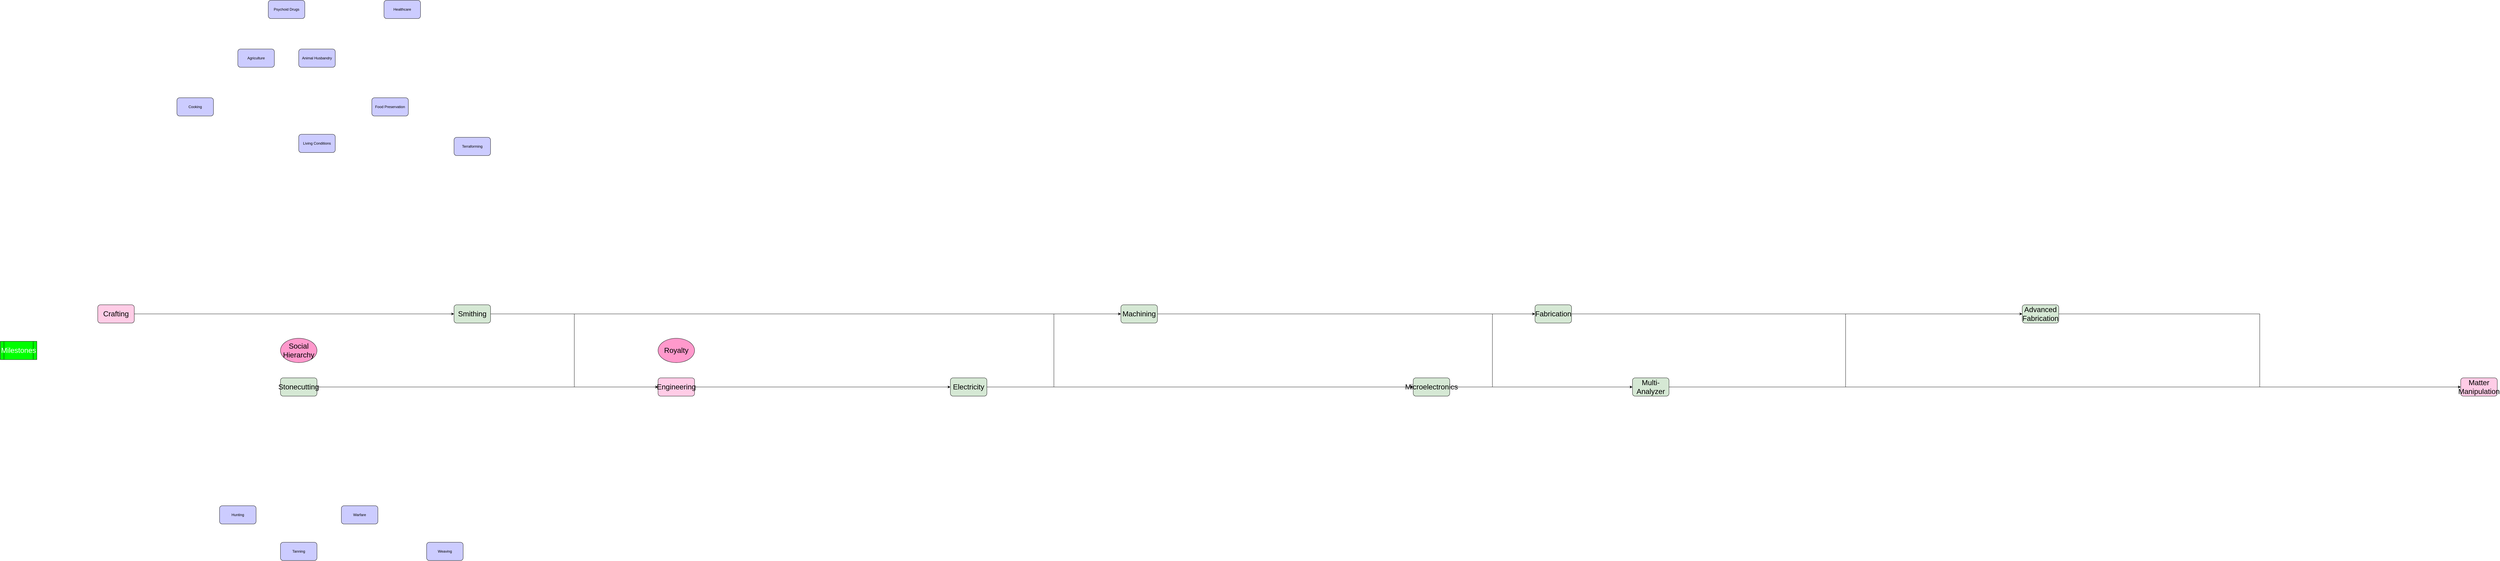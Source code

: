<mxfile version="22.1.21" type="github">
  <diagram id="6a731a19-8d31-9384-78a2-239565b7b9f0" name="Page-1">
    <mxGraphModel dx="4229" dy="3814" grid="1" gridSize="10" guides="1" tooltips="1" connect="1" arrows="1" fold="1" page="1" pageScale="1" pageWidth="1169" pageHeight="827" background="none" math="0" shadow="0">
      <root>
        <mxCell id="0" />
        <mxCell id="1" parent="0" />
        <mxCell id="Bz1Tul2NDRuwhw3GlTzB-159" value="&lt;font style=&quot;font-size: 24px;&quot; color=&quot;#ffffff&quot;&gt;Milestones&lt;/font&gt;" style="shape=process;whiteSpace=wrap;html=1;backgroundOutline=1;fillColor=#00FF00;" parent="1" vertex="1">
          <mxGeometry x="-380" y="-30" width="120" height="60" as="geometry" />
        </mxCell>
        <mxCell id="XBrCe-OAdbCVLNR5H5HG-2" style="edgeStyle=orthogonalEdgeStyle;rounded=0;orthogonalLoop=1;jettySize=auto;html=1;exitX=1;exitY=0.5;exitDx=0;exitDy=0;entryX=0;entryY=0.5;entryDx=0;entryDy=0;" edge="1" parent="1" source="Bz1Tul2NDRuwhw3GlTzB-160" target="Bz1Tul2NDRuwhw3GlTzB-170">
          <mxGeometry relative="1" as="geometry" />
        </mxCell>
        <mxCell id="Bz1Tul2NDRuwhw3GlTzB-160" value="&lt;font style=&quot;font-size: 24px;&quot;&gt;Stonecutting&lt;/font&gt;" style="rounded=1;whiteSpace=wrap;html=1;fillColor=#D5E8D4;" parent="1" vertex="1">
          <mxGeometry x="540" y="90" width="120" height="60" as="geometry" />
        </mxCell>
        <mxCell id="XBrCe-OAdbCVLNR5H5HG-3" style="edgeStyle=orthogonalEdgeStyle;rounded=0;orthogonalLoop=1;jettySize=auto;html=1;exitX=1;exitY=0.5;exitDx=0;exitDy=0;entryX=0;entryY=0.5;entryDx=0;entryDy=0;" edge="1" parent="1" source="Bz1Tul2NDRuwhw3GlTzB-161" target="Bz1Tul2NDRuwhw3GlTzB-170">
          <mxGeometry relative="1" as="geometry" />
        </mxCell>
        <mxCell id="XBrCe-OAdbCVLNR5H5HG-4" style="edgeStyle=orthogonalEdgeStyle;rounded=0;orthogonalLoop=1;jettySize=auto;html=1;exitX=1;exitY=0.5;exitDx=0;exitDy=0;entryX=0;entryY=0.5;entryDx=0;entryDy=0;" edge="1" parent="1" source="Bz1Tul2NDRuwhw3GlTzB-161" target="Bz1Tul2NDRuwhw3GlTzB-163">
          <mxGeometry relative="1" as="geometry" />
        </mxCell>
        <mxCell id="Bz1Tul2NDRuwhw3GlTzB-161" value="&lt;font style=&quot;font-size: 24px;&quot;&gt;Smithing&lt;/font&gt;" style="rounded=1;whiteSpace=wrap;html=1;fillColor=#D5E8D4;" parent="1" vertex="1">
          <mxGeometry x="1110" y="-150" width="120" height="60" as="geometry" />
        </mxCell>
        <mxCell id="XBrCe-OAdbCVLNR5H5HG-6" style="edgeStyle=orthogonalEdgeStyle;rounded=0;orthogonalLoop=1;jettySize=auto;html=1;exitX=1;exitY=0.5;exitDx=0;exitDy=0;entryX=0;entryY=0.5;entryDx=0;entryDy=0;" edge="1" parent="1" source="Bz1Tul2NDRuwhw3GlTzB-162" target="Bz1Tul2NDRuwhw3GlTzB-163">
          <mxGeometry relative="1" as="geometry" />
        </mxCell>
        <mxCell id="XBrCe-OAdbCVLNR5H5HG-8" style="edgeStyle=orthogonalEdgeStyle;rounded=0;orthogonalLoop=1;jettySize=auto;html=1;exitX=1;exitY=0.5;exitDx=0;exitDy=0;entryX=0;entryY=0.5;entryDx=0;entryDy=0;" edge="1" parent="1" source="Bz1Tul2NDRuwhw3GlTzB-162" target="Bz1Tul2NDRuwhw3GlTzB-164">
          <mxGeometry relative="1" as="geometry" />
        </mxCell>
        <mxCell id="Bz1Tul2NDRuwhw3GlTzB-162" value="&lt;font style=&quot;font-size: 24px;&quot;&gt;Electricity&lt;/font&gt;" style="rounded=1;whiteSpace=wrap;html=1;fillColor=#D5E8D4;" parent="1" vertex="1">
          <mxGeometry x="2740" y="90" width="120" height="60" as="geometry" />
        </mxCell>
        <mxCell id="XBrCe-OAdbCVLNR5H5HG-7" style="edgeStyle=orthogonalEdgeStyle;rounded=0;orthogonalLoop=1;jettySize=auto;html=1;exitX=1;exitY=0.5;exitDx=0;exitDy=0;entryX=0;entryY=0.5;entryDx=0;entryDy=0;" edge="1" parent="1" source="Bz1Tul2NDRuwhw3GlTzB-163" target="Bz1Tul2NDRuwhw3GlTzB-165">
          <mxGeometry relative="1" as="geometry" />
        </mxCell>
        <mxCell id="Bz1Tul2NDRuwhw3GlTzB-163" value="&lt;font style=&quot;font-size: 24px;&quot;&gt;Machining&lt;/font&gt;" style="rounded=1;whiteSpace=wrap;html=1;fillColor=#D5E8D4;" parent="1" vertex="1">
          <mxGeometry x="3300" y="-150" width="120" height="60" as="geometry" />
        </mxCell>
        <mxCell id="XBrCe-OAdbCVLNR5H5HG-9" style="edgeStyle=orthogonalEdgeStyle;rounded=0;orthogonalLoop=1;jettySize=auto;html=1;exitX=1;exitY=0.5;exitDx=0;exitDy=0;entryX=0;entryY=0.5;entryDx=0;entryDy=0;" edge="1" parent="1" source="Bz1Tul2NDRuwhw3GlTzB-164" target="Bz1Tul2NDRuwhw3GlTzB-165">
          <mxGeometry relative="1" as="geometry" />
        </mxCell>
        <mxCell id="XBrCe-OAdbCVLNR5H5HG-11" style="edgeStyle=orthogonalEdgeStyle;rounded=0;orthogonalLoop=1;jettySize=auto;html=1;exitX=1;exitY=0.5;exitDx=0;exitDy=0;entryX=0;entryY=0.5;entryDx=0;entryDy=0;" edge="1" parent="1" source="Bz1Tul2NDRuwhw3GlTzB-164" target="Bz1Tul2NDRuwhw3GlTzB-166">
          <mxGeometry relative="1" as="geometry" />
        </mxCell>
        <mxCell id="Bz1Tul2NDRuwhw3GlTzB-164" value="&lt;font style=&quot;font-size: 24px;&quot;&gt;Microelectronics&lt;/font&gt;" style="rounded=1;whiteSpace=wrap;html=1;fillColor=#D5E8D4;" parent="1" vertex="1">
          <mxGeometry x="4260" y="90" width="120" height="60" as="geometry" />
        </mxCell>
        <mxCell id="XBrCe-OAdbCVLNR5H5HG-10" style="edgeStyle=orthogonalEdgeStyle;rounded=0;orthogonalLoop=1;jettySize=auto;html=1;exitX=1;exitY=0.5;exitDx=0;exitDy=0;entryX=0;entryY=0.5;entryDx=0;entryDy=0;" edge="1" parent="1" source="Bz1Tul2NDRuwhw3GlTzB-165" target="Bz1Tul2NDRuwhw3GlTzB-167">
          <mxGeometry relative="1" as="geometry" />
        </mxCell>
        <mxCell id="Bz1Tul2NDRuwhw3GlTzB-165" value="&lt;font style=&quot;font-size: 24px;&quot;&gt;Fabrication&lt;/font&gt;" style="rounded=1;whiteSpace=wrap;html=1;fillColor=#D5E8D4;" parent="1" vertex="1">
          <mxGeometry x="4660" y="-150" width="120" height="60" as="geometry" />
        </mxCell>
        <mxCell id="XBrCe-OAdbCVLNR5H5HG-12" style="edgeStyle=orthogonalEdgeStyle;rounded=0;orthogonalLoop=1;jettySize=auto;html=1;exitX=1;exitY=0.5;exitDx=0;exitDy=0;entryX=0;entryY=0.5;entryDx=0;entryDy=0;" edge="1" parent="1" source="Bz1Tul2NDRuwhw3GlTzB-166" target="Bz1Tul2NDRuwhw3GlTzB-167">
          <mxGeometry relative="1" as="geometry" />
        </mxCell>
        <mxCell id="XBrCe-OAdbCVLNR5H5HG-14" style="edgeStyle=orthogonalEdgeStyle;rounded=0;orthogonalLoop=1;jettySize=auto;html=1;exitX=1;exitY=0.5;exitDx=0;exitDy=0;entryX=0;entryY=0.5;entryDx=0;entryDy=0;" edge="1" parent="1" source="Bz1Tul2NDRuwhw3GlTzB-166" target="XBrCe-OAdbCVLNR5H5HG-13">
          <mxGeometry relative="1" as="geometry" />
        </mxCell>
        <mxCell id="Bz1Tul2NDRuwhw3GlTzB-166" value="&lt;font style=&quot;font-size: 24px;&quot;&gt;Multi-Analyzer&lt;/font&gt;" style="rounded=1;whiteSpace=wrap;html=1;fillColor=#D5E8D4;" parent="1" vertex="1">
          <mxGeometry x="4980" y="90" width="120" height="60" as="geometry" />
        </mxCell>
        <mxCell id="XBrCe-OAdbCVLNR5H5HG-15" style="edgeStyle=orthogonalEdgeStyle;rounded=0;orthogonalLoop=1;jettySize=auto;html=1;exitX=1;exitY=0.5;exitDx=0;exitDy=0;entryX=0;entryY=0.5;entryDx=0;entryDy=0;" edge="1" parent="1" source="Bz1Tul2NDRuwhw3GlTzB-167" target="XBrCe-OAdbCVLNR5H5HG-13">
          <mxGeometry relative="1" as="geometry" />
        </mxCell>
        <mxCell id="Bz1Tul2NDRuwhw3GlTzB-167" value="&lt;font style=&quot;font-size: 24px;&quot;&gt;Advanced Fabrication&lt;/font&gt;" style="rounded=1;whiteSpace=wrap;html=1;fillColor=#D5E8D4;" parent="1" vertex="1">
          <mxGeometry x="6260" y="-150" width="120" height="60" as="geometry" />
        </mxCell>
        <mxCell id="Bz1Tul2NDRuwhw3GlTzB-168" value="Tanning" style="rounded=1;whiteSpace=wrap;html=1;fillColor=#CCCCFF;" parent="1" vertex="1">
          <mxGeometry x="540" y="630" width="120" height="60" as="geometry" />
        </mxCell>
        <mxCell id="Bz1Tul2NDRuwhw3GlTzB-169" value="Weaving" style="rounded=1;whiteSpace=wrap;html=1;fillColor=#CCCCFF;" parent="1" vertex="1">
          <mxGeometry x="1020" y="630" width="120" height="60" as="geometry" />
        </mxCell>
        <mxCell id="XBrCe-OAdbCVLNR5H5HG-5" style="edgeStyle=orthogonalEdgeStyle;rounded=0;orthogonalLoop=1;jettySize=auto;html=1;exitX=1;exitY=0.5;exitDx=0;exitDy=0;entryX=0;entryY=0.5;entryDx=0;entryDy=0;" edge="1" parent="1" source="Bz1Tul2NDRuwhw3GlTzB-170" target="Bz1Tul2NDRuwhw3GlTzB-162">
          <mxGeometry relative="1" as="geometry" />
        </mxCell>
        <mxCell id="Bz1Tul2NDRuwhw3GlTzB-170" value="&lt;font style=&quot;font-size: 24px;&quot;&gt;Engineering&lt;/font&gt;" style="rounded=1;whiteSpace=wrap;html=1;fillColor=#FFCCE6;" parent="1" vertex="1">
          <mxGeometry x="1780" y="90" width="120" height="60" as="geometry" />
        </mxCell>
        <mxCell id="Bz1Tul2NDRuwhw3GlTzB-171" value="Terraforming" style="rounded=1;whiteSpace=wrap;html=1;fillColor=#CCCCFF;" parent="1" vertex="1">
          <mxGeometry x="1110" y="-700" width="120" height="60" as="geometry" />
        </mxCell>
        <mxCell id="Bz1Tul2NDRuwhw3GlTzB-172" value="Agriculture" style="rounded=1;whiteSpace=wrap;html=1;fillColor=#CCCCFF;" parent="1" vertex="1">
          <mxGeometry x="400" y="-990" width="120" height="60" as="geometry" />
        </mxCell>
        <mxCell id="Bz1Tul2NDRuwhw3GlTzB-173" value="Animal Husbandry" style="rounded=1;whiteSpace=wrap;html=1;fillColor=#CCCCFF;" parent="1" vertex="1">
          <mxGeometry x="600" y="-990" width="120" height="60" as="geometry" />
        </mxCell>
        <mxCell id="Bz1Tul2NDRuwhw3GlTzB-174" value="Living Conditions" style="rounded=1;whiteSpace=wrap;html=1;fillColor=#CCCCFF;" parent="1" vertex="1">
          <mxGeometry x="600" y="-710" width="120" height="60" as="geometry" />
        </mxCell>
        <mxCell id="Bz1Tul2NDRuwhw3GlTzB-175" value="Cooking" style="rounded=1;whiteSpace=wrap;html=1;fillColor=#CCCCFF;" parent="1" vertex="1">
          <mxGeometry x="200" y="-830" width="120" height="60" as="geometry" />
        </mxCell>
        <mxCell id="Bz1Tul2NDRuwhw3GlTzB-176" value="Warfare" style="rounded=1;whiteSpace=wrap;html=1;fillColor=#CCCCFF;" parent="1" vertex="1">
          <mxGeometry x="740" y="510" width="120" height="60" as="geometry" />
        </mxCell>
        <mxCell id="Bz1Tul2NDRuwhw3GlTzB-177" value="Hunting" style="rounded=1;whiteSpace=wrap;html=1;fillColor=#CCCCFF;" parent="1" vertex="1">
          <mxGeometry x="340" y="510" width="120" height="60" as="geometry" />
        </mxCell>
        <mxCell id="XBrCe-OAdbCVLNR5H5HG-1" style="edgeStyle=orthogonalEdgeStyle;rounded=0;orthogonalLoop=1;jettySize=auto;html=1;exitX=1;exitY=0.5;exitDx=0;exitDy=0;entryX=0;entryY=0.5;entryDx=0;entryDy=0;" edge="1" parent="1" source="Bz1Tul2NDRuwhw3GlTzB-178" target="Bz1Tul2NDRuwhw3GlTzB-161">
          <mxGeometry relative="1" as="geometry" />
        </mxCell>
        <mxCell id="Bz1Tul2NDRuwhw3GlTzB-178" value="&lt;font style=&quot;font-size: 24px;&quot;&gt;Crafting&lt;/font&gt;" style="rounded=1;whiteSpace=wrap;html=1;fillColor=#FFCCE6;" parent="1" vertex="1">
          <mxGeometry x="-60" y="-150" width="120" height="60" as="geometry" />
        </mxCell>
        <mxCell id="Bz1Tul2NDRuwhw3GlTzB-179" value="Food Preservation" style="rounded=1;whiteSpace=wrap;html=1;fillColor=#CCCCFF;" parent="1" vertex="1">
          <mxGeometry x="840" y="-830" width="120" height="60" as="geometry" />
        </mxCell>
        <mxCell id="Bz1Tul2NDRuwhw3GlTzB-180" value="Psychoid Drugs" style="rounded=1;whiteSpace=wrap;html=1;fillColor=#CCCCFF;" parent="1" vertex="1">
          <mxGeometry x="500" y="-1150" width="120" height="60" as="geometry" />
        </mxCell>
        <mxCell id="Bz1Tul2NDRuwhw3GlTzB-181" value="Healthcare" style="rounded=1;whiteSpace=wrap;html=1;fillColor=#CCCCFF;" parent="1" vertex="1">
          <mxGeometry x="880" y="-1150" width="120" height="60" as="geometry" />
        </mxCell>
        <mxCell id="XBrCe-OAdbCVLNR5H5HG-13" value="&lt;font style=&quot;font-size: 24px;&quot;&gt;Matter Manipulation&lt;/font&gt;" style="rounded=1;whiteSpace=wrap;html=1;fillColor=#FFCCE6;" vertex="1" parent="1">
          <mxGeometry x="7700" y="90" width="120" height="60" as="geometry" />
        </mxCell>
        <mxCell id="XBrCe-OAdbCVLNR5H5HG-16" value="&lt;font style=&quot;font-size: 24px;&quot;&gt;Social Hierarchy&lt;/font&gt;" style="ellipse;whiteSpace=wrap;html=1;fillColor=#FF99CC;" vertex="1" parent="1">
          <mxGeometry x="540" y="-40" width="120" height="80" as="geometry" />
        </mxCell>
        <mxCell id="XBrCe-OAdbCVLNR5H5HG-17" value="&lt;font style=&quot;&quot;&gt;&lt;font style=&quot;font-size: 24px;&quot;&gt;Royalty&lt;/font&gt;&lt;br&gt;&lt;/font&gt;" style="ellipse;whiteSpace=wrap;html=1;fillColor=#FF99CC;" vertex="1" parent="1">
          <mxGeometry x="1780" y="-40" width="120" height="80" as="geometry" />
        </mxCell>
      </root>
    </mxGraphModel>
  </diagram>
</mxfile>

